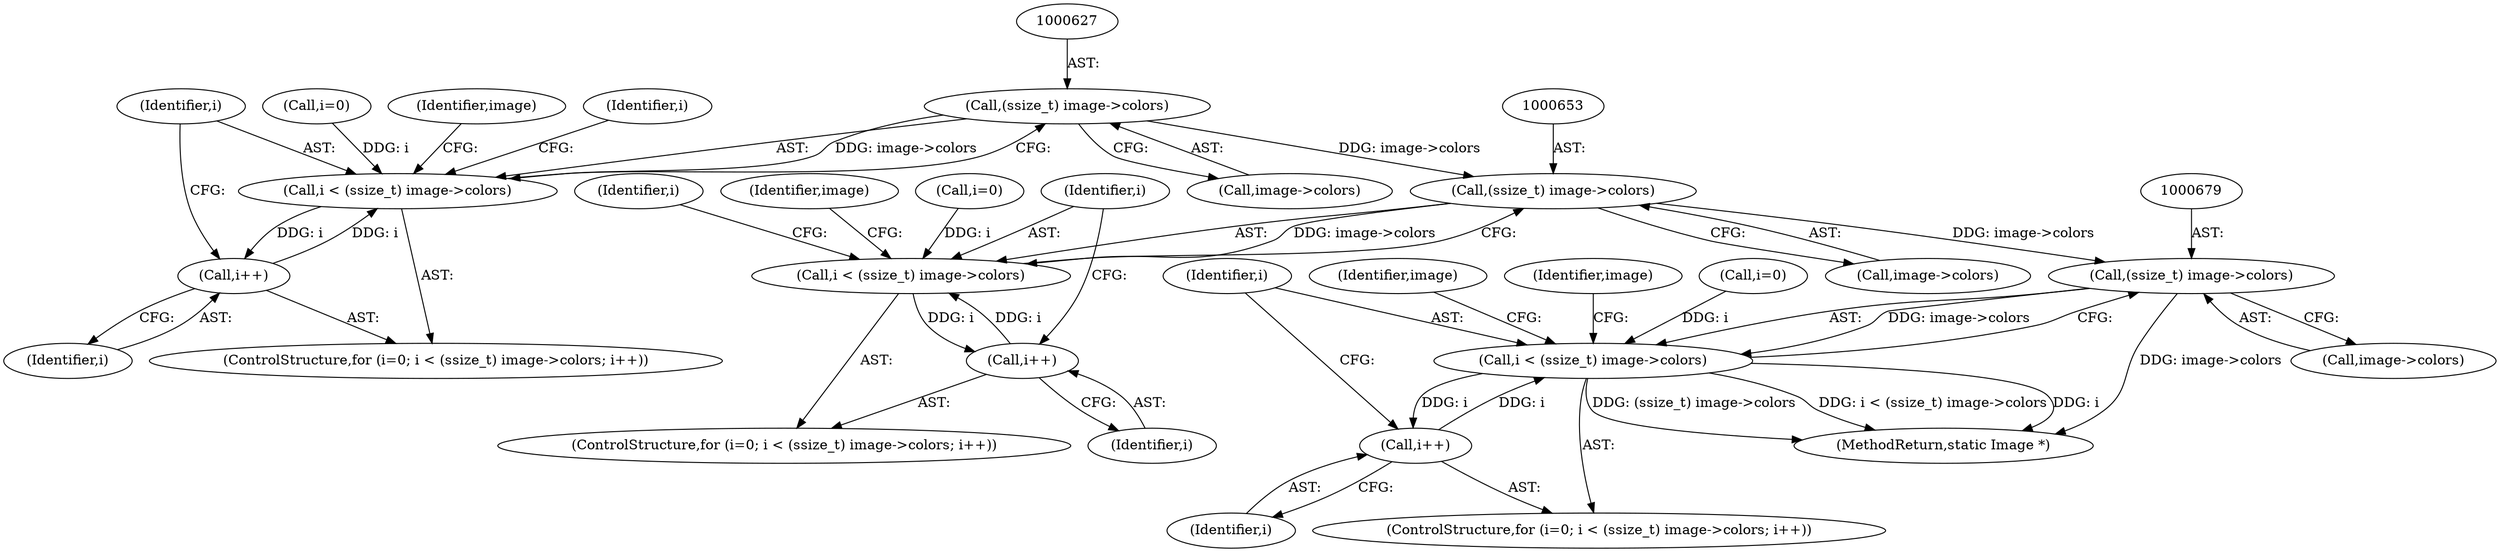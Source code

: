 digraph "0_ImageMagick_198fffab4daf8aea88badd9c629350e5b26ec32f@pointer" {
"1000626" [label="(Call,(ssize_t) image->colors)"];
"1000624" [label="(Call,i < (ssize_t) image->colors)"];
"1000631" [label="(Call,i++)"];
"1000652" [label="(Call,(ssize_t) image->colors)"];
"1000650" [label="(Call,i < (ssize_t) image->colors)"];
"1000657" [label="(Call,i++)"];
"1000678" [label="(Call,(ssize_t) image->colors)"];
"1000676" [label="(Call,i < (ssize_t) image->colors)"];
"1000683" [label="(Call,i++)"];
"1000700" [label="(Identifier,image)"];
"1000678" [label="(Call,(ssize_t) image->colors)"];
"1000652" [label="(Call,(ssize_t) image->colors)"];
"1000672" [label="(ControlStructure,for (i=0; i < (ssize_t) image->colors; i++))"];
"1000621" [label="(Call,i=0)"];
"1000684" [label="(Identifier,i)"];
"1000689" [label="(Identifier,image)"];
"1000676" [label="(Call,i < (ssize_t) image->colors)"];
"1000620" [label="(ControlStructure,for (i=0; i < (ssize_t) image->colors; i++))"];
"1000657" [label="(Call,i++)"];
"1001057" [label="(MethodReturn,static Image *)"];
"1000624" [label="(Call,i < (ssize_t) image->colors)"];
"1000626" [label="(Call,(ssize_t) image->colors)"];
"1000674" [label="(Identifier,i)"];
"1000646" [label="(ControlStructure,for (i=0; i < (ssize_t) image->colors; i++))"];
"1000650" [label="(Call,i < (ssize_t) image->colors)"];
"1000654" [label="(Call,image->colors)"];
"1000663" [label="(Identifier,image)"];
"1000658" [label="(Identifier,i)"];
"1000673" [label="(Call,i=0)"];
"1000637" [label="(Identifier,image)"];
"1000632" [label="(Identifier,i)"];
"1000647" [label="(Call,i=0)"];
"1000628" [label="(Call,image->colors)"];
"1000680" [label="(Call,image->colors)"];
"1000648" [label="(Identifier,i)"];
"1000625" [label="(Identifier,i)"];
"1000683" [label="(Call,i++)"];
"1000677" [label="(Identifier,i)"];
"1000631" [label="(Call,i++)"];
"1000651" [label="(Identifier,i)"];
"1000626" -> "1000624"  [label="AST: "];
"1000626" -> "1000628"  [label="CFG: "];
"1000627" -> "1000626"  [label="AST: "];
"1000628" -> "1000626"  [label="AST: "];
"1000624" -> "1000626"  [label="CFG: "];
"1000626" -> "1000624"  [label="DDG: image->colors"];
"1000626" -> "1000652"  [label="DDG: image->colors"];
"1000624" -> "1000620"  [label="AST: "];
"1000625" -> "1000624"  [label="AST: "];
"1000637" -> "1000624"  [label="CFG: "];
"1000648" -> "1000624"  [label="CFG: "];
"1000621" -> "1000624"  [label="DDG: i"];
"1000631" -> "1000624"  [label="DDG: i"];
"1000624" -> "1000631"  [label="DDG: i"];
"1000631" -> "1000620"  [label="AST: "];
"1000631" -> "1000632"  [label="CFG: "];
"1000632" -> "1000631"  [label="AST: "];
"1000625" -> "1000631"  [label="CFG: "];
"1000652" -> "1000650"  [label="AST: "];
"1000652" -> "1000654"  [label="CFG: "];
"1000653" -> "1000652"  [label="AST: "];
"1000654" -> "1000652"  [label="AST: "];
"1000650" -> "1000652"  [label="CFG: "];
"1000652" -> "1000650"  [label="DDG: image->colors"];
"1000652" -> "1000678"  [label="DDG: image->colors"];
"1000650" -> "1000646"  [label="AST: "];
"1000651" -> "1000650"  [label="AST: "];
"1000663" -> "1000650"  [label="CFG: "];
"1000674" -> "1000650"  [label="CFG: "];
"1000647" -> "1000650"  [label="DDG: i"];
"1000657" -> "1000650"  [label="DDG: i"];
"1000650" -> "1000657"  [label="DDG: i"];
"1000657" -> "1000646"  [label="AST: "];
"1000657" -> "1000658"  [label="CFG: "];
"1000658" -> "1000657"  [label="AST: "];
"1000651" -> "1000657"  [label="CFG: "];
"1000678" -> "1000676"  [label="AST: "];
"1000678" -> "1000680"  [label="CFG: "];
"1000679" -> "1000678"  [label="AST: "];
"1000680" -> "1000678"  [label="AST: "];
"1000676" -> "1000678"  [label="CFG: "];
"1000678" -> "1001057"  [label="DDG: image->colors"];
"1000678" -> "1000676"  [label="DDG: image->colors"];
"1000676" -> "1000672"  [label="AST: "];
"1000677" -> "1000676"  [label="AST: "];
"1000689" -> "1000676"  [label="CFG: "];
"1000700" -> "1000676"  [label="CFG: "];
"1000676" -> "1001057"  [label="DDG: (ssize_t) image->colors"];
"1000676" -> "1001057"  [label="DDG: i < (ssize_t) image->colors"];
"1000676" -> "1001057"  [label="DDG: i"];
"1000683" -> "1000676"  [label="DDG: i"];
"1000673" -> "1000676"  [label="DDG: i"];
"1000676" -> "1000683"  [label="DDG: i"];
"1000683" -> "1000672"  [label="AST: "];
"1000683" -> "1000684"  [label="CFG: "];
"1000684" -> "1000683"  [label="AST: "];
"1000677" -> "1000683"  [label="CFG: "];
}
